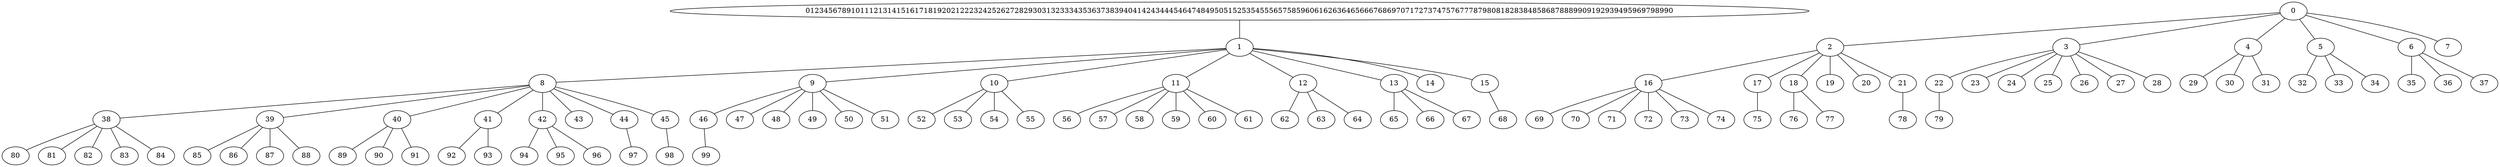 graph G {
01234567891011121314151617181920212223242526272829303132333435363738394041424344454647484950515253545556575859606162636465666768697071727374757677787980818283848586878889909192939495969798990 -- 1
0 -- 2
0 -- 3
0 -- 4
0 -- 5
0 -- 6
0 -- 7
1 -- 8
1 -- 9
1 -- 10
1 -- 11
1 -- 12
1 -- 13
1 -- 14
1 -- 15
2 -- 16
2 -- 17
2 -- 18
2 -- 19
2 -- 20
2 -- 21
3 -- 22
3 -- 23
3 -- 24
3 -- 25
3 -- 26
3 -- 27
3 -- 28
4 -- 29
4 -- 30
4 -- 31
5 -- 32
5 -- 33
5 -- 34
6 -- 35
6 -- 36
6 -- 37
8 -- 38
8 -- 39
8 -- 40
8 -- 41
8 -- 42
8 -- 43
8 -- 44
8 -- 45
9 -- 46
9 -- 47
9 -- 48
9 -- 49
9 -- 50
9 -- 51
10 -- 52
10 -- 53
10 -- 54
10 -- 55
11 -- 56
11 -- 57
11 -- 58
11 -- 59
11 -- 60
11 -- 61
12 -- 62
12 -- 63
12 -- 64
13 -- 65
13 -- 66
13 -- 67
15 -- 68
16 -- 69
16 -- 70
16 -- 71
16 -- 72
16 -- 73
16 -- 74
17 -- 75
18 -- 76
18 -- 77
21 -- 78
22 -- 79
38 -- 80
38 -- 81
38 -- 82
38 -- 83
38 -- 84
39 -- 85
39 -- 86
39 -- 87
39 -- 88
40 -- 89
40 -- 90
40 -- 91
41 -- 92
41 -- 93
42 -- 94
42 -- 95
42 -- 96
44 -- 97
45 -- 98
46 -- 99
}
